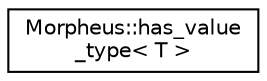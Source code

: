 digraph "Graphical Class Hierarchy"
{
 // LATEX_PDF_SIZE
  edge [fontname="Helvetica",fontsize="10",labelfontname="Helvetica",labelfontsize="10"];
  node [fontname="Helvetica",fontsize="10",shape=record];
  rankdir="LR";
  Node0 [label="Morpheus::has_value\l_type\< T \>",height=0.2,width=0.4,color="black", fillcolor="white", style="filled",URL="$classMorpheus_1_1has__value__type.html",tooltip="Checks if the given type T has a valid value type i.e a scalar."];
}
